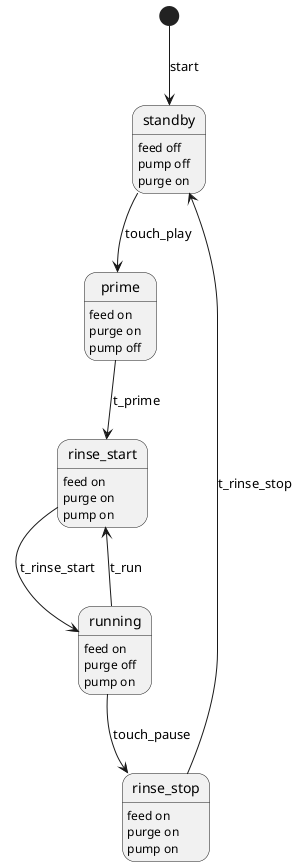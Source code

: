 @startuml water_state
hide empty description

state standby {
  standby: feed off
  standby: pump off
  standby: purge on
}

state running {
  running : feed on
  running : purge off
  running : pump on
}

state prime {
  prime : feed on
  prime : purge on
  prime : pump off
}

state rinse_start {
  rinse_start : feed on
  rinse_start : purge on 
  rinse_start : pump on
}
state rinse_stop {
  rinse_stop : feed on
  rinse_stop : purge on 
  rinse_stop : pump on
}

[*] --> standby : start
standby --> prime : touch_play
prime --> rinse_start : t_prime
rinse_start --> running : t_rinse_start
running --> rinse_stop : touch_pause
rinse_stop --> standby : t_rinse_stop
running --> rinse_start : t_run

@enduml